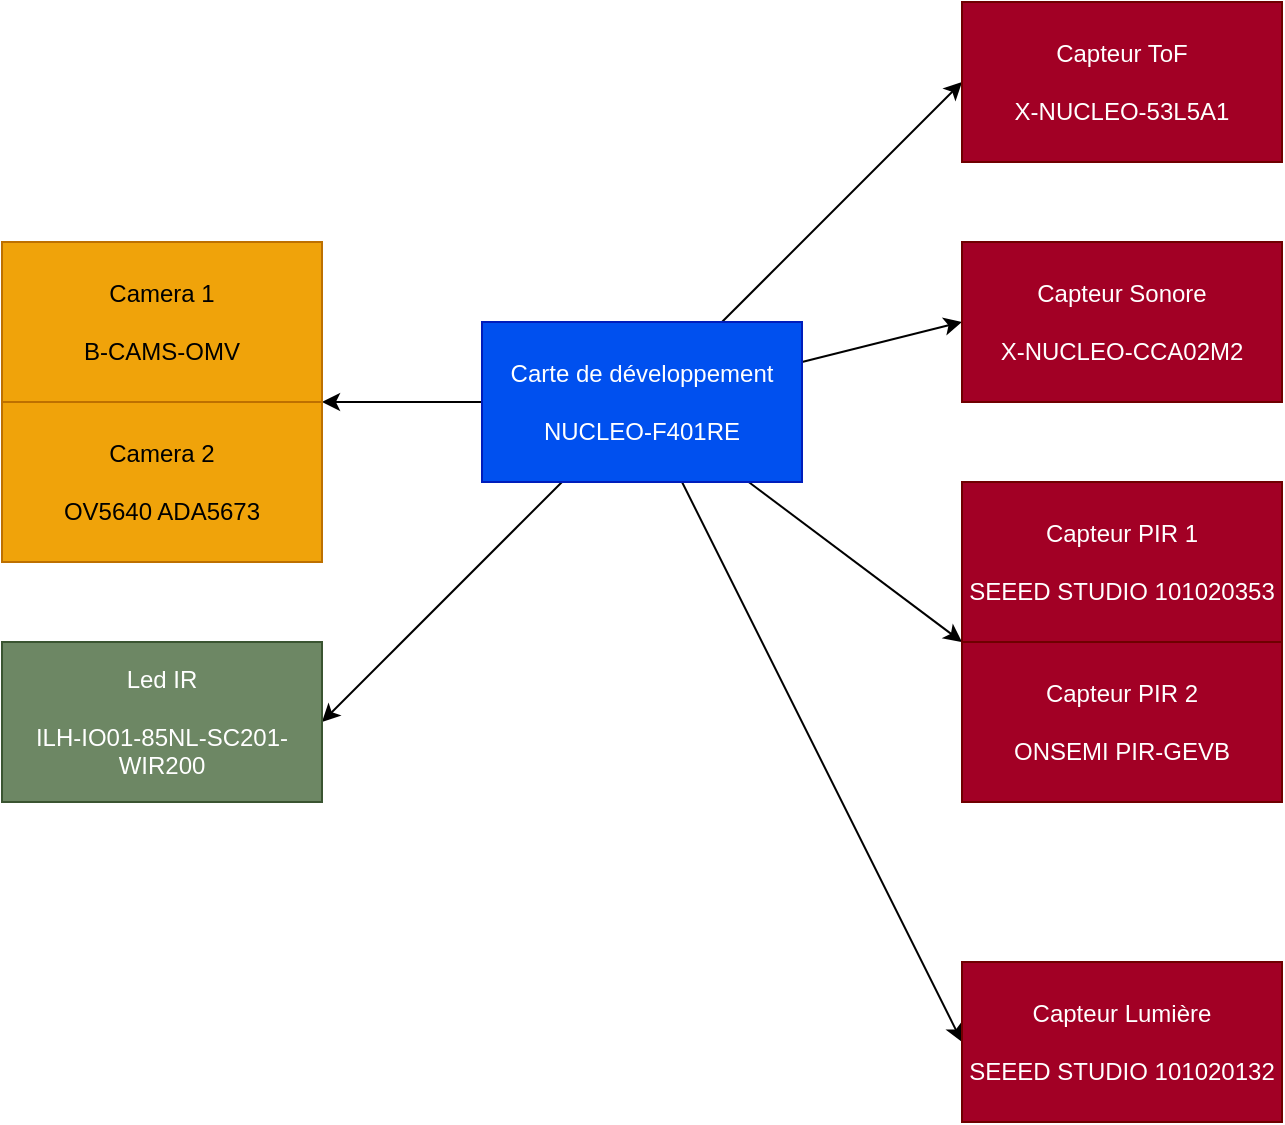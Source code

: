<mxfile>
    <diagram id="xL_BWmeiPKbXJHwfIOVd" name="Page-1">
        <mxGraphModel dx="1891" dy="781" grid="1" gridSize="10" guides="1" tooltips="1" connect="1" arrows="1" fold="1" page="1" pageScale="1" pageWidth="827" pageHeight="1169" math="0" shadow="0">
            <root>
                <mxCell id="0"/>
                <mxCell id="1" parent="0"/>
                <mxCell id="21" style="edgeStyle=none;html=1;entryX=0;entryY=0.5;entryDx=0;entryDy=0;" edge="1" parent="1" source="2" target="3">
                    <mxGeometry relative="1" as="geometry"/>
                </mxCell>
                <mxCell id="22" style="edgeStyle=none;html=1;entryX=0;entryY=0.5;entryDx=0;entryDy=0;" edge="1" parent="1" source="2" target="4">
                    <mxGeometry relative="1" as="geometry"/>
                </mxCell>
                <mxCell id="23" style="edgeStyle=none;html=1;entryX=0;entryY=1;entryDx=0;entryDy=0;" edge="1" parent="1" source="2" target="5">
                    <mxGeometry relative="1" as="geometry"/>
                </mxCell>
                <mxCell id="24" style="edgeStyle=none;html=1;entryX=0;entryY=0.5;entryDx=0;entryDy=0;" edge="1" parent="1" source="2" target="15">
                    <mxGeometry relative="1" as="geometry">
                        <mxPoint x="270" y="620" as="targetPoint"/>
                    </mxGeometry>
                </mxCell>
                <mxCell id="25" style="edgeStyle=none;html=1;exitX=0;exitY=0.5;exitDx=0;exitDy=0;entryX=1;entryY=1;entryDx=0;entryDy=0;" edge="1" parent="1" source="2" target="16">
                    <mxGeometry relative="1" as="geometry"/>
                </mxCell>
                <mxCell id="26" style="edgeStyle=none;html=1;entryX=1;entryY=0.5;entryDx=0;entryDy=0;" edge="1" parent="1" source="2" target="19">
                    <mxGeometry relative="1" as="geometry"/>
                </mxCell>
                <mxCell id="2" value="Carte de développement&lt;br&gt;&lt;br&gt;NUCLEO-F401RE" style="rounded=0;whiteSpace=wrap;html=1;fillColor=#0050ef;fontColor=#ffffff;strokeColor=#001DBC;" parent="1" vertex="1">
                    <mxGeometry x="40" y="240" width="160" height="80" as="geometry"/>
                </mxCell>
                <mxCell id="3" value="Capteur ToF&lt;br&gt;&lt;br&gt;X-NUCLEO-53L5A1" style="rounded=0;whiteSpace=wrap;html=1;fillColor=#a20025;fontColor=#ffffff;strokeColor=#6F0000;" parent="1" vertex="1">
                    <mxGeometry x="280" y="80" width="160" height="80" as="geometry"/>
                </mxCell>
                <mxCell id="4" value="Capteur Sonore&lt;br&gt;&lt;br&gt;X-NUCLEO-CCA02M2" style="rounded=0;whiteSpace=wrap;html=1;fillColor=#a20025;fontColor=#ffffff;strokeColor=#6F0000;" parent="1" vertex="1">
                    <mxGeometry x="280" y="200" width="160" height="80" as="geometry"/>
                </mxCell>
                <mxCell id="5" value="Capteur PIR 1&lt;br&gt;&lt;br&gt;SEEED STUDIO 101020353" style="rounded=0;whiteSpace=wrap;html=1;fillColor=#a20025;fontColor=#ffffff;strokeColor=#6F0000;" parent="1" vertex="1">
                    <mxGeometry x="280" y="320" width="160" height="80" as="geometry"/>
                </mxCell>
                <mxCell id="6" value="Capteur PIR 2&lt;br&gt;&lt;br&gt;ONSEMI PIR-GEVB" style="rounded=0;whiteSpace=wrap;html=1;fillColor=#a20025;fontColor=#ffffff;strokeColor=#6F0000;" parent="1" vertex="1">
                    <mxGeometry x="280" y="400" width="160" height="80" as="geometry"/>
                </mxCell>
                <mxCell id="15" value="Capteur Lumière&lt;br&gt;&lt;br&gt;SEEED STUDIO 101020132" style="rounded=0;whiteSpace=wrap;html=1;fillColor=#a20025;strokeColor=#6F0000;fontColor=#ffffff;" vertex="1" parent="1">
                    <mxGeometry x="280" y="560" width="160" height="80" as="geometry"/>
                </mxCell>
                <mxCell id="28" value="" style="edgeStyle=none;html=1;" edge="1" parent="1" source="16" target="17">
                    <mxGeometry relative="1" as="geometry"/>
                </mxCell>
                <mxCell id="16" value="Camera 1&lt;br&gt;&lt;br&gt;B-CAMS-OMV" style="rounded=0;whiteSpace=wrap;html=1;fillColor=#f0a30a;fontColor=#000000;strokeColor=#BD7000;" vertex="1" parent="1">
                    <mxGeometry x="-200" y="200" width="160" height="80" as="geometry"/>
                </mxCell>
                <mxCell id="17" value="Camera 2&lt;br&gt;&lt;br&gt;OV5640 ADA5673" style="rounded=0;whiteSpace=wrap;html=1;fillColor=#f0a30a;fontColor=#000000;strokeColor=#BD7000;" vertex="1" parent="1">
                    <mxGeometry x="-200" y="280" width="160" height="80" as="geometry"/>
                </mxCell>
                <mxCell id="19" value="Led IR&lt;br&gt;&lt;br&gt;ILH-IO01-85NL-SC201-WIR200" style="rounded=0;whiteSpace=wrap;html=1;fillColor=#6d8764;strokeColor=#3A5431;fontColor=#ffffff;" vertex="1" parent="1">
                    <mxGeometry x="-200" y="400" width="160" height="80" as="geometry"/>
                </mxCell>
            </root>
        </mxGraphModel>
    </diagram>
</mxfile>